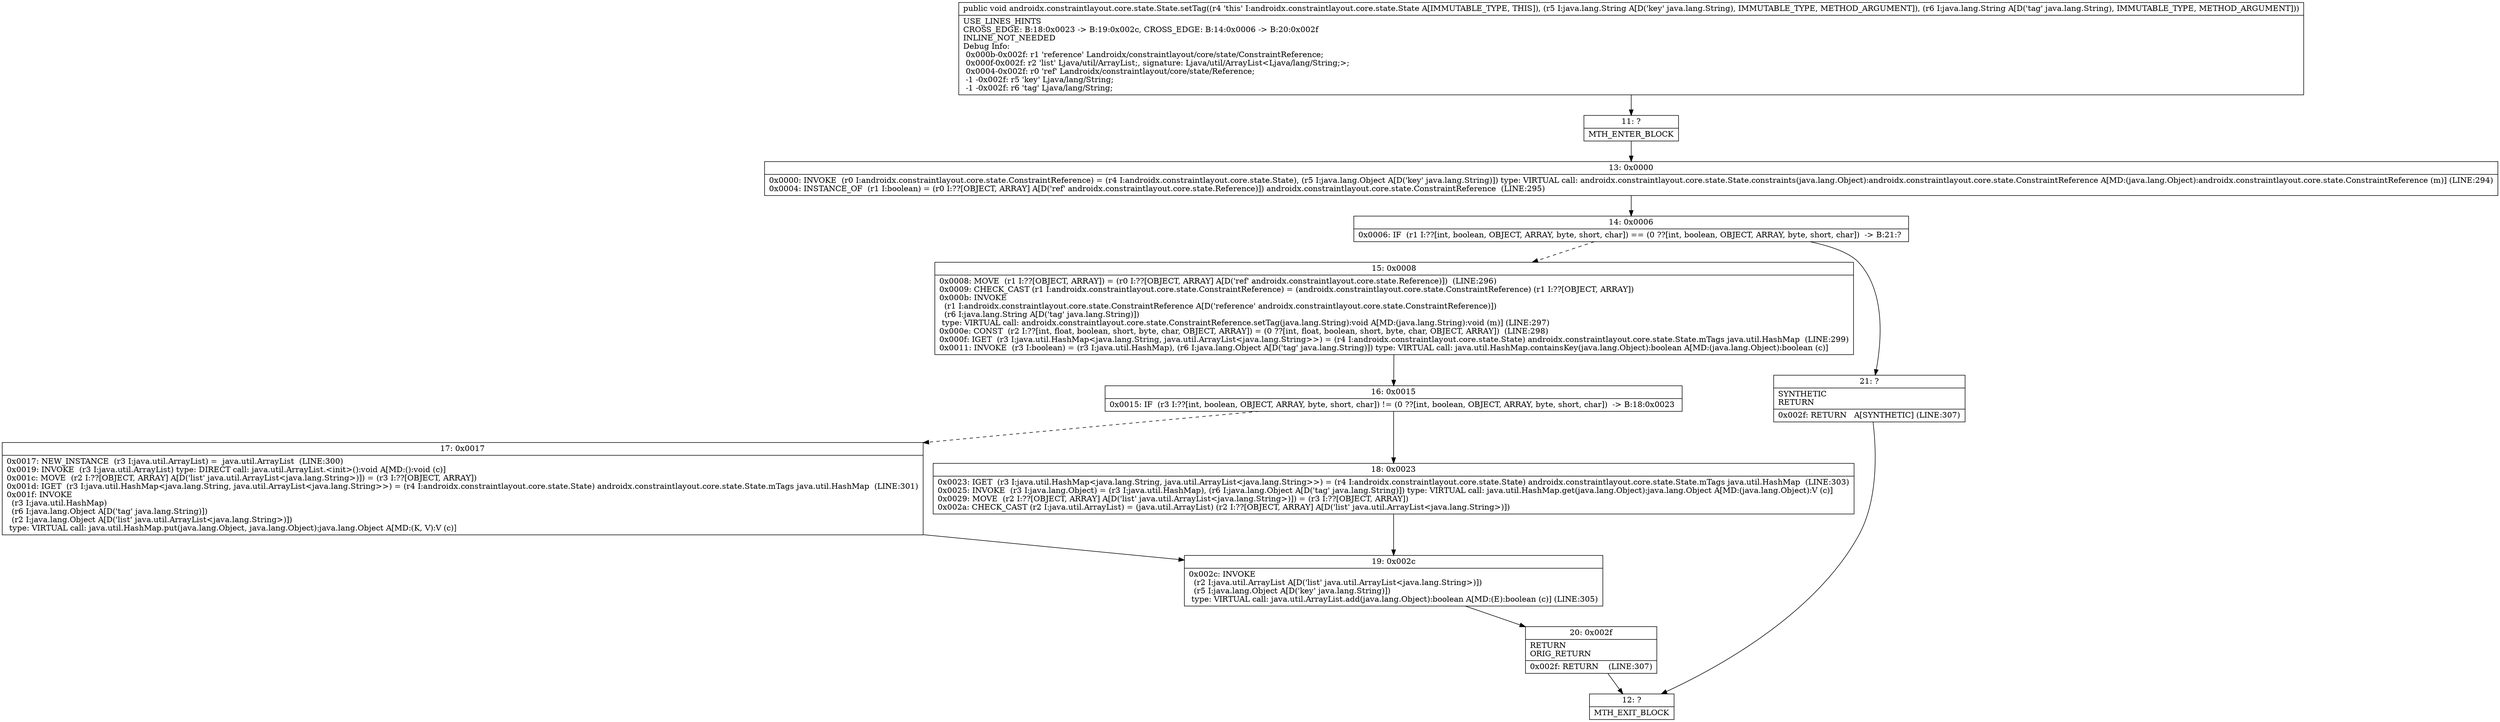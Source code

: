 digraph "CFG forandroidx.constraintlayout.core.state.State.setTag(Ljava\/lang\/String;Ljava\/lang\/String;)V" {
Node_11 [shape=record,label="{11\:\ ?|MTH_ENTER_BLOCK\l}"];
Node_13 [shape=record,label="{13\:\ 0x0000|0x0000: INVOKE  (r0 I:androidx.constraintlayout.core.state.ConstraintReference) = (r4 I:androidx.constraintlayout.core.state.State), (r5 I:java.lang.Object A[D('key' java.lang.String)]) type: VIRTUAL call: androidx.constraintlayout.core.state.State.constraints(java.lang.Object):androidx.constraintlayout.core.state.ConstraintReference A[MD:(java.lang.Object):androidx.constraintlayout.core.state.ConstraintReference (m)] (LINE:294)\l0x0004: INSTANCE_OF  (r1 I:boolean) = (r0 I:??[OBJECT, ARRAY] A[D('ref' androidx.constraintlayout.core.state.Reference)]) androidx.constraintlayout.core.state.ConstraintReference  (LINE:295)\l}"];
Node_14 [shape=record,label="{14\:\ 0x0006|0x0006: IF  (r1 I:??[int, boolean, OBJECT, ARRAY, byte, short, char]) == (0 ??[int, boolean, OBJECT, ARRAY, byte, short, char])  \-\> B:21:? \l}"];
Node_15 [shape=record,label="{15\:\ 0x0008|0x0008: MOVE  (r1 I:??[OBJECT, ARRAY]) = (r0 I:??[OBJECT, ARRAY] A[D('ref' androidx.constraintlayout.core.state.Reference)])  (LINE:296)\l0x0009: CHECK_CAST (r1 I:androidx.constraintlayout.core.state.ConstraintReference) = (androidx.constraintlayout.core.state.ConstraintReference) (r1 I:??[OBJECT, ARRAY]) \l0x000b: INVOKE  \l  (r1 I:androidx.constraintlayout.core.state.ConstraintReference A[D('reference' androidx.constraintlayout.core.state.ConstraintReference)])\l  (r6 I:java.lang.String A[D('tag' java.lang.String)])\l type: VIRTUAL call: androidx.constraintlayout.core.state.ConstraintReference.setTag(java.lang.String):void A[MD:(java.lang.String):void (m)] (LINE:297)\l0x000e: CONST  (r2 I:??[int, float, boolean, short, byte, char, OBJECT, ARRAY]) = (0 ??[int, float, boolean, short, byte, char, OBJECT, ARRAY])  (LINE:298)\l0x000f: IGET  (r3 I:java.util.HashMap\<java.lang.String, java.util.ArrayList\<java.lang.String\>\>) = (r4 I:androidx.constraintlayout.core.state.State) androidx.constraintlayout.core.state.State.mTags java.util.HashMap  (LINE:299)\l0x0011: INVOKE  (r3 I:boolean) = (r3 I:java.util.HashMap), (r6 I:java.lang.Object A[D('tag' java.lang.String)]) type: VIRTUAL call: java.util.HashMap.containsKey(java.lang.Object):boolean A[MD:(java.lang.Object):boolean (c)]\l}"];
Node_16 [shape=record,label="{16\:\ 0x0015|0x0015: IF  (r3 I:??[int, boolean, OBJECT, ARRAY, byte, short, char]) != (0 ??[int, boolean, OBJECT, ARRAY, byte, short, char])  \-\> B:18:0x0023 \l}"];
Node_17 [shape=record,label="{17\:\ 0x0017|0x0017: NEW_INSTANCE  (r3 I:java.util.ArrayList) =  java.util.ArrayList  (LINE:300)\l0x0019: INVOKE  (r3 I:java.util.ArrayList) type: DIRECT call: java.util.ArrayList.\<init\>():void A[MD:():void (c)]\l0x001c: MOVE  (r2 I:??[OBJECT, ARRAY] A[D('list' java.util.ArrayList\<java.lang.String\>)]) = (r3 I:??[OBJECT, ARRAY]) \l0x001d: IGET  (r3 I:java.util.HashMap\<java.lang.String, java.util.ArrayList\<java.lang.String\>\>) = (r4 I:androidx.constraintlayout.core.state.State) androidx.constraintlayout.core.state.State.mTags java.util.HashMap  (LINE:301)\l0x001f: INVOKE  \l  (r3 I:java.util.HashMap)\l  (r6 I:java.lang.Object A[D('tag' java.lang.String)])\l  (r2 I:java.lang.Object A[D('list' java.util.ArrayList\<java.lang.String\>)])\l type: VIRTUAL call: java.util.HashMap.put(java.lang.Object, java.lang.Object):java.lang.Object A[MD:(K, V):V (c)]\l}"];
Node_19 [shape=record,label="{19\:\ 0x002c|0x002c: INVOKE  \l  (r2 I:java.util.ArrayList A[D('list' java.util.ArrayList\<java.lang.String\>)])\l  (r5 I:java.lang.Object A[D('key' java.lang.String)])\l type: VIRTUAL call: java.util.ArrayList.add(java.lang.Object):boolean A[MD:(E):boolean (c)] (LINE:305)\l}"];
Node_20 [shape=record,label="{20\:\ 0x002f|RETURN\lORIG_RETURN\l|0x002f: RETURN    (LINE:307)\l}"];
Node_12 [shape=record,label="{12\:\ ?|MTH_EXIT_BLOCK\l}"];
Node_18 [shape=record,label="{18\:\ 0x0023|0x0023: IGET  (r3 I:java.util.HashMap\<java.lang.String, java.util.ArrayList\<java.lang.String\>\>) = (r4 I:androidx.constraintlayout.core.state.State) androidx.constraintlayout.core.state.State.mTags java.util.HashMap  (LINE:303)\l0x0025: INVOKE  (r3 I:java.lang.Object) = (r3 I:java.util.HashMap), (r6 I:java.lang.Object A[D('tag' java.lang.String)]) type: VIRTUAL call: java.util.HashMap.get(java.lang.Object):java.lang.Object A[MD:(java.lang.Object):V (c)]\l0x0029: MOVE  (r2 I:??[OBJECT, ARRAY] A[D('list' java.util.ArrayList\<java.lang.String\>)]) = (r3 I:??[OBJECT, ARRAY]) \l0x002a: CHECK_CAST (r2 I:java.util.ArrayList) = (java.util.ArrayList) (r2 I:??[OBJECT, ARRAY] A[D('list' java.util.ArrayList\<java.lang.String\>)]) \l}"];
Node_21 [shape=record,label="{21\:\ ?|SYNTHETIC\lRETURN\l|0x002f: RETURN   A[SYNTHETIC] (LINE:307)\l}"];
MethodNode[shape=record,label="{public void androidx.constraintlayout.core.state.State.setTag((r4 'this' I:androidx.constraintlayout.core.state.State A[IMMUTABLE_TYPE, THIS]), (r5 I:java.lang.String A[D('key' java.lang.String), IMMUTABLE_TYPE, METHOD_ARGUMENT]), (r6 I:java.lang.String A[D('tag' java.lang.String), IMMUTABLE_TYPE, METHOD_ARGUMENT]))  | USE_LINES_HINTS\lCROSS_EDGE: B:18:0x0023 \-\> B:19:0x002c, CROSS_EDGE: B:14:0x0006 \-\> B:20:0x002f\lINLINE_NOT_NEEDED\lDebug Info:\l  0x000b\-0x002f: r1 'reference' Landroidx\/constraintlayout\/core\/state\/ConstraintReference;\l  0x000f\-0x002f: r2 'list' Ljava\/util\/ArrayList;, signature: Ljava\/util\/ArrayList\<Ljava\/lang\/String;\>;\l  0x0004\-0x002f: r0 'ref' Landroidx\/constraintlayout\/core\/state\/Reference;\l  \-1 \-0x002f: r5 'key' Ljava\/lang\/String;\l  \-1 \-0x002f: r6 'tag' Ljava\/lang\/String;\l}"];
MethodNode -> Node_11;Node_11 -> Node_13;
Node_13 -> Node_14;
Node_14 -> Node_15[style=dashed];
Node_14 -> Node_21;
Node_15 -> Node_16;
Node_16 -> Node_17[style=dashed];
Node_16 -> Node_18;
Node_17 -> Node_19;
Node_19 -> Node_20;
Node_20 -> Node_12;
Node_18 -> Node_19;
Node_21 -> Node_12;
}

